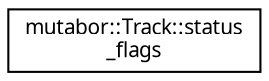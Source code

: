digraph "Grafische Darstellung der Klassenhierarchie"
{
  edge [fontname="Sans",fontsize="10",labelfontname="Sans",labelfontsize="10"];
  node [fontname="Sans",fontsize="10",shape=record];
  rankdir="LR";
  Node0 [label="mutabor::Track::status\l_flags",height=0.2,width=0.4,color="black", fillcolor="white", style="filled",URL="$db/d57/structmutabor_1_1Track_1_1status__flags.html"];
}
